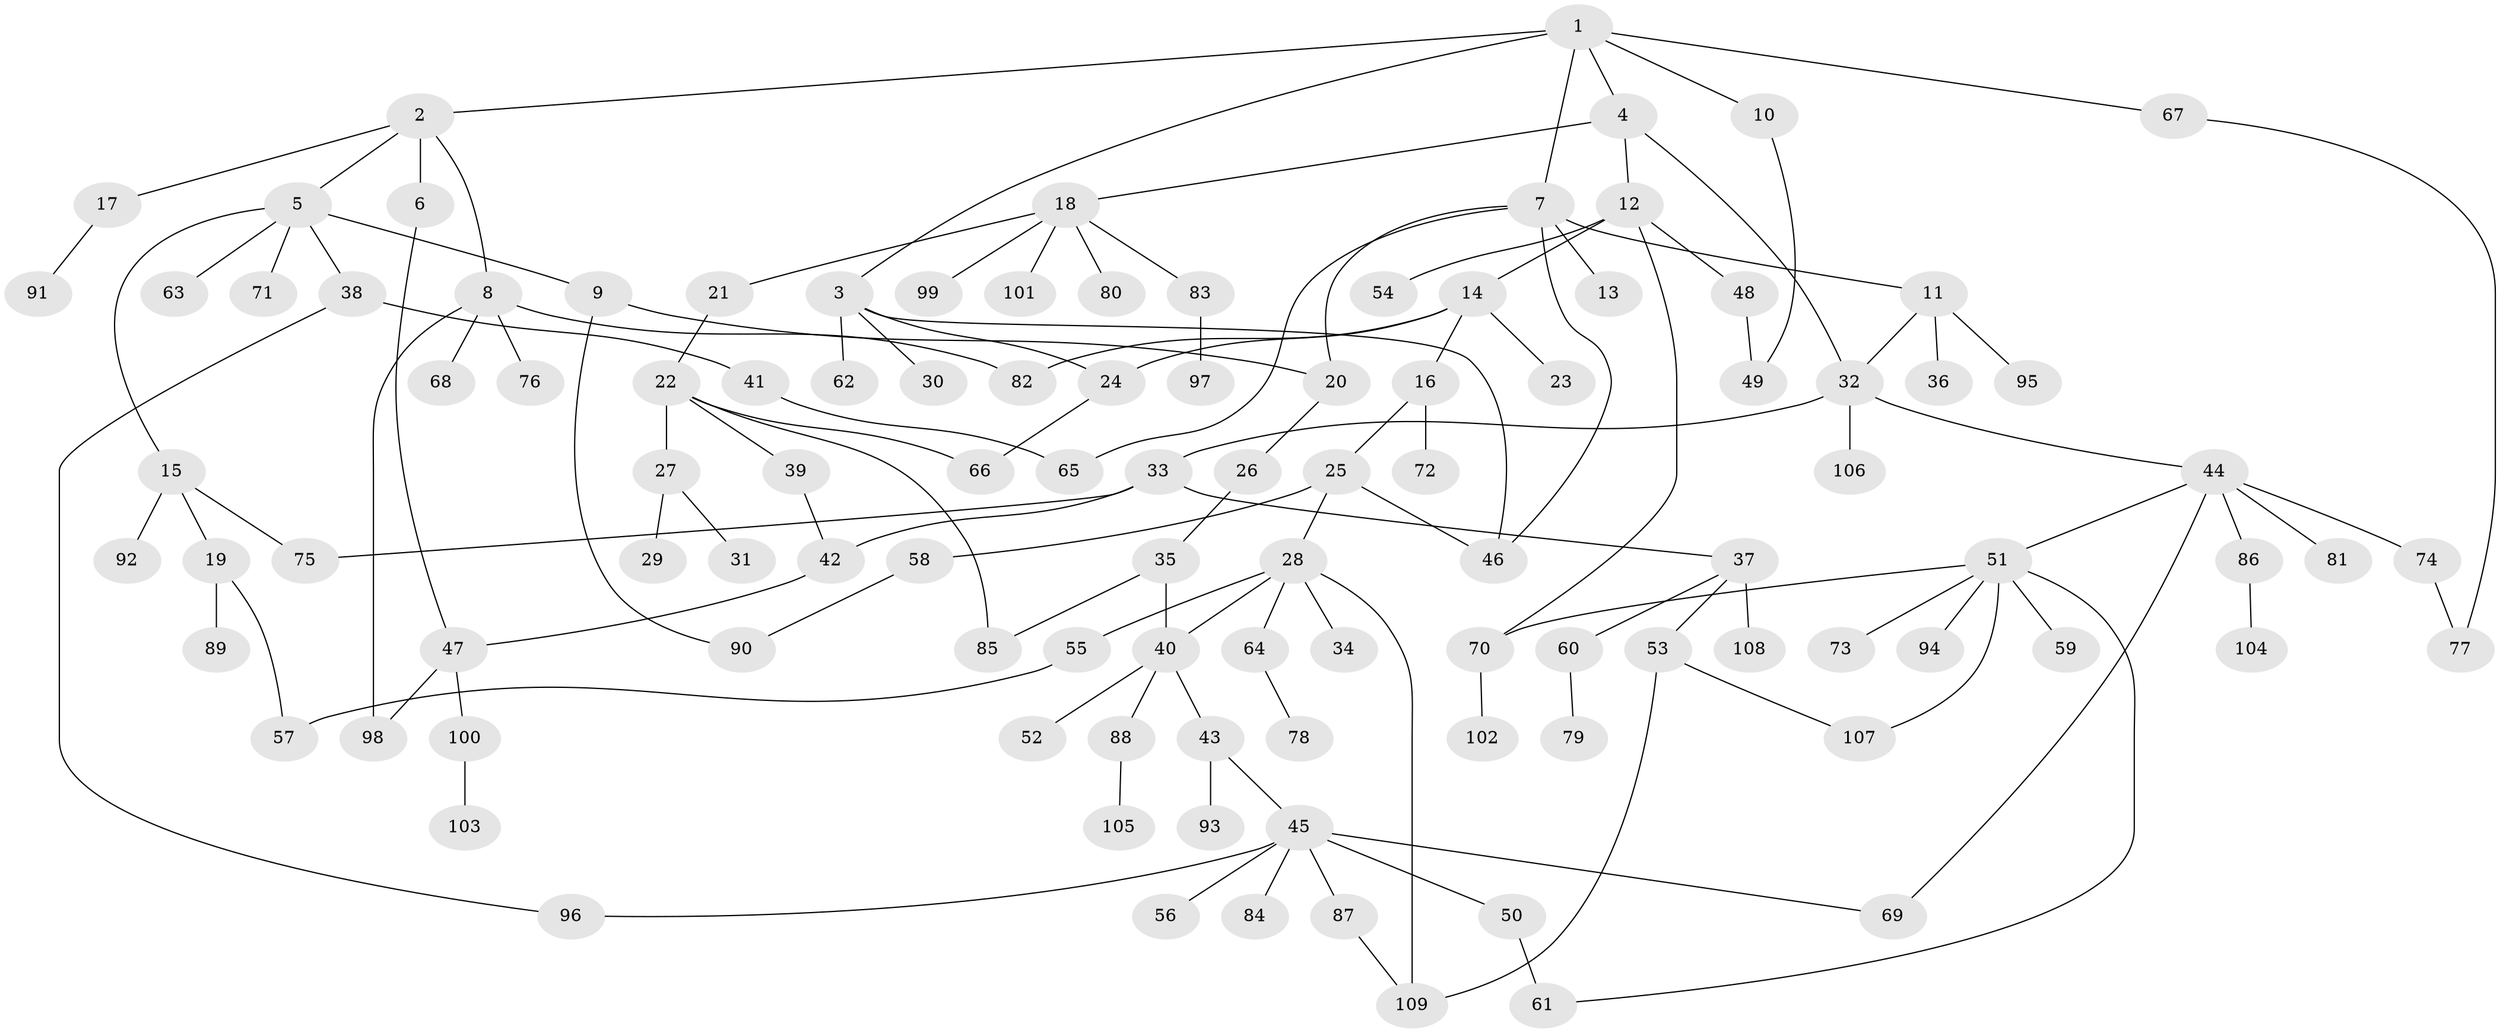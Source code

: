 // coarse degree distribution, {6: 0.06153846153846154, 5: 0.06153846153846154, 4: 0.06153846153846154, 7: 0.046153846153846156, 3: 0.12307692307692308, 2: 0.2, 8: 0.015384615384615385, 1: 0.4153846153846154, 12: 0.015384615384615385}
// Generated by graph-tools (version 1.1) at 2025/17/03/04/25 18:17:13]
// undirected, 109 vertices, 133 edges
graph export_dot {
graph [start="1"]
  node [color=gray90,style=filled];
  1;
  2;
  3;
  4;
  5;
  6;
  7;
  8;
  9;
  10;
  11;
  12;
  13;
  14;
  15;
  16;
  17;
  18;
  19;
  20;
  21;
  22;
  23;
  24;
  25;
  26;
  27;
  28;
  29;
  30;
  31;
  32;
  33;
  34;
  35;
  36;
  37;
  38;
  39;
  40;
  41;
  42;
  43;
  44;
  45;
  46;
  47;
  48;
  49;
  50;
  51;
  52;
  53;
  54;
  55;
  56;
  57;
  58;
  59;
  60;
  61;
  62;
  63;
  64;
  65;
  66;
  67;
  68;
  69;
  70;
  71;
  72;
  73;
  74;
  75;
  76;
  77;
  78;
  79;
  80;
  81;
  82;
  83;
  84;
  85;
  86;
  87;
  88;
  89;
  90;
  91;
  92;
  93;
  94;
  95;
  96;
  97;
  98;
  99;
  100;
  101;
  102;
  103;
  104;
  105;
  106;
  107;
  108;
  109;
  1 -- 2;
  1 -- 3;
  1 -- 4;
  1 -- 7;
  1 -- 10;
  1 -- 67;
  2 -- 5;
  2 -- 6;
  2 -- 8;
  2 -- 17;
  3 -- 24;
  3 -- 30;
  3 -- 62;
  3 -- 46;
  4 -- 12;
  4 -- 18;
  4 -- 32;
  5 -- 9;
  5 -- 15;
  5 -- 38;
  5 -- 63;
  5 -- 71;
  6 -- 47;
  7 -- 11;
  7 -- 13;
  7 -- 20;
  7 -- 46;
  7 -- 65;
  8 -- 68;
  8 -- 76;
  8 -- 82;
  8 -- 98;
  9 -- 90;
  9 -- 20;
  10 -- 49;
  11 -- 32;
  11 -- 36;
  11 -- 95;
  12 -- 14;
  12 -- 48;
  12 -- 54;
  12 -- 70;
  14 -- 16;
  14 -- 23;
  14 -- 82;
  14 -- 24;
  15 -- 19;
  15 -- 92;
  15 -- 75;
  16 -- 25;
  16 -- 72;
  17 -- 91;
  18 -- 21;
  18 -- 80;
  18 -- 83;
  18 -- 99;
  18 -- 101;
  19 -- 89;
  19 -- 57;
  20 -- 26;
  21 -- 22;
  22 -- 27;
  22 -- 39;
  22 -- 85;
  22 -- 66;
  24 -- 66;
  25 -- 28;
  25 -- 58;
  25 -- 46;
  26 -- 35;
  27 -- 29;
  27 -- 31;
  28 -- 34;
  28 -- 40;
  28 -- 55;
  28 -- 64;
  28 -- 109;
  32 -- 33;
  32 -- 44;
  32 -- 106;
  33 -- 37;
  33 -- 75;
  33 -- 42;
  35 -- 85;
  35 -- 40;
  37 -- 53;
  37 -- 60;
  37 -- 108;
  38 -- 41;
  38 -- 96;
  39 -- 42;
  40 -- 43;
  40 -- 52;
  40 -- 88;
  41 -- 65;
  42 -- 47;
  43 -- 45;
  43 -- 93;
  44 -- 51;
  44 -- 74;
  44 -- 81;
  44 -- 86;
  44 -- 69;
  45 -- 50;
  45 -- 56;
  45 -- 69;
  45 -- 84;
  45 -- 87;
  45 -- 96;
  47 -- 98;
  47 -- 100;
  48 -- 49;
  50 -- 61;
  51 -- 59;
  51 -- 61;
  51 -- 73;
  51 -- 94;
  51 -- 107;
  51 -- 70;
  53 -- 107;
  53 -- 109;
  55 -- 57;
  58 -- 90;
  60 -- 79;
  64 -- 78;
  67 -- 77;
  70 -- 102;
  74 -- 77;
  83 -- 97;
  86 -- 104;
  87 -- 109;
  88 -- 105;
  100 -- 103;
}
